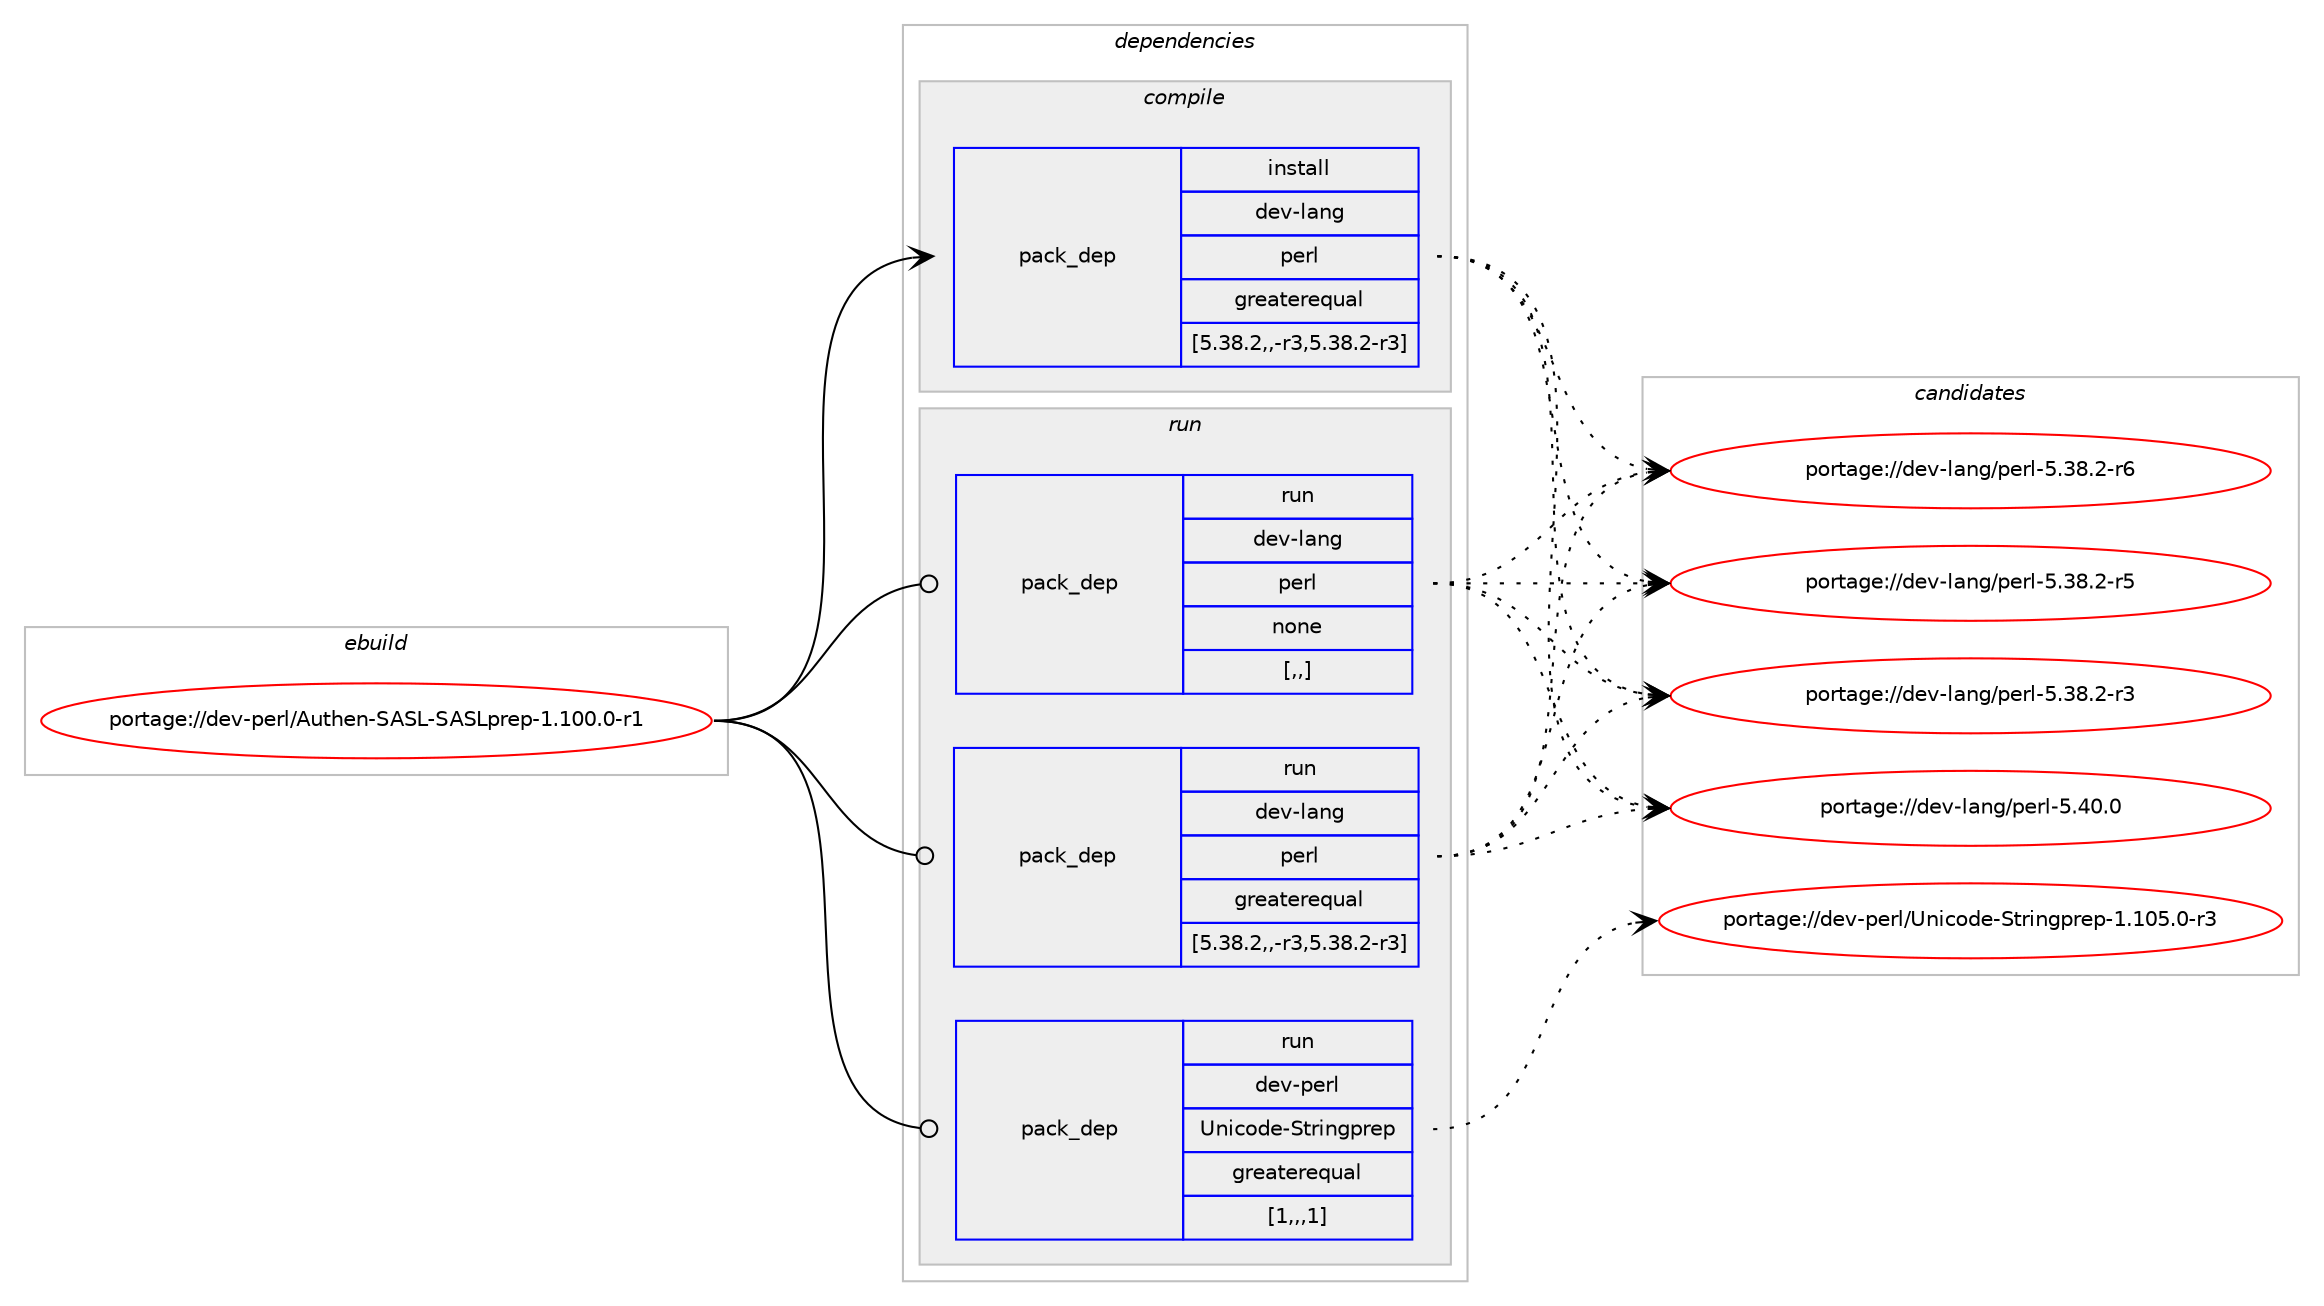 digraph prolog {

# *************
# Graph options
# *************

newrank=true;
concentrate=true;
compound=true;
graph [rankdir=LR,fontname=Helvetica,fontsize=10,ranksep=1.5];#, ranksep=2.5, nodesep=0.2];
edge  [arrowhead=vee];
node  [fontname=Helvetica,fontsize=10];

# **********
# The ebuild
# **********

subgraph cluster_leftcol {
color=gray;
rank=same;
label=<<i>ebuild</i>>;
id [label="portage://dev-perl/Authen-SASL-SASLprep-1.100.0-r1", color=red, width=4, href="../dev-perl/Authen-SASL-SASLprep-1.100.0-r1.svg"];
}

# ****************
# The dependencies
# ****************

subgraph cluster_midcol {
color=gray;
label=<<i>dependencies</i>>;
subgraph cluster_compile {
fillcolor="#eeeeee";
style=filled;
label=<<i>compile</i>>;
subgraph pack94580 {
dependency125278 [label=<<TABLE BORDER="0" CELLBORDER="1" CELLSPACING="0" CELLPADDING="4" WIDTH="220"><TR><TD ROWSPAN="6" CELLPADDING="30">pack_dep</TD></TR><TR><TD WIDTH="110">install</TD></TR><TR><TD>dev-lang</TD></TR><TR><TD>perl</TD></TR><TR><TD>greaterequal</TD></TR><TR><TD>[5.38.2,,-r3,5.38.2-r3]</TD></TR></TABLE>>, shape=none, color=blue];
}
id:e -> dependency125278:w [weight=20,style="solid",arrowhead="vee"];
}
subgraph cluster_compileandrun {
fillcolor="#eeeeee";
style=filled;
label=<<i>compile and run</i>>;
}
subgraph cluster_run {
fillcolor="#eeeeee";
style=filled;
label=<<i>run</i>>;
subgraph pack94581 {
dependency125279 [label=<<TABLE BORDER="0" CELLBORDER="1" CELLSPACING="0" CELLPADDING="4" WIDTH="220"><TR><TD ROWSPAN="6" CELLPADDING="30">pack_dep</TD></TR><TR><TD WIDTH="110">run</TD></TR><TR><TD>dev-lang</TD></TR><TR><TD>perl</TD></TR><TR><TD>greaterequal</TD></TR><TR><TD>[5.38.2,,-r3,5.38.2-r3]</TD></TR></TABLE>>, shape=none, color=blue];
}
id:e -> dependency125279:w [weight=20,style="solid",arrowhead="odot"];
subgraph pack94582 {
dependency125280 [label=<<TABLE BORDER="0" CELLBORDER="1" CELLSPACING="0" CELLPADDING="4" WIDTH="220"><TR><TD ROWSPAN="6" CELLPADDING="30">pack_dep</TD></TR><TR><TD WIDTH="110">run</TD></TR><TR><TD>dev-lang</TD></TR><TR><TD>perl</TD></TR><TR><TD>none</TD></TR><TR><TD>[,,]</TD></TR></TABLE>>, shape=none, color=blue];
}
id:e -> dependency125280:w [weight=20,style="solid",arrowhead="odot"];
subgraph pack94583 {
dependency125281 [label=<<TABLE BORDER="0" CELLBORDER="1" CELLSPACING="0" CELLPADDING="4" WIDTH="220"><TR><TD ROWSPAN="6" CELLPADDING="30">pack_dep</TD></TR><TR><TD WIDTH="110">run</TD></TR><TR><TD>dev-perl</TD></TR><TR><TD>Unicode-Stringprep</TD></TR><TR><TD>greaterequal</TD></TR><TR><TD>[1,,,1]</TD></TR></TABLE>>, shape=none, color=blue];
}
id:e -> dependency125281:w [weight=20,style="solid",arrowhead="odot"];
}
}

# **************
# The candidates
# **************

subgraph cluster_choices {
rank=same;
color=gray;
label=<<i>candidates</i>>;

subgraph choice94580 {
color=black;
nodesep=1;
choice10010111845108971101034711210111410845534652484648 [label="portage://dev-lang/perl-5.40.0", color=red, width=4,href="../dev-lang/perl-5.40.0.svg"];
choice100101118451089711010347112101114108455346515646504511454 [label="portage://dev-lang/perl-5.38.2-r6", color=red, width=4,href="../dev-lang/perl-5.38.2-r6.svg"];
choice100101118451089711010347112101114108455346515646504511453 [label="portage://dev-lang/perl-5.38.2-r5", color=red, width=4,href="../dev-lang/perl-5.38.2-r5.svg"];
choice100101118451089711010347112101114108455346515646504511451 [label="portage://dev-lang/perl-5.38.2-r3", color=red, width=4,href="../dev-lang/perl-5.38.2-r3.svg"];
dependency125278:e -> choice10010111845108971101034711210111410845534652484648:w [style=dotted,weight="100"];
dependency125278:e -> choice100101118451089711010347112101114108455346515646504511454:w [style=dotted,weight="100"];
dependency125278:e -> choice100101118451089711010347112101114108455346515646504511453:w [style=dotted,weight="100"];
dependency125278:e -> choice100101118451089711010347112101114108455346515646504511451:w [style=dotted,weight="100"];
}
subgraph choice94581 {
color=black;
nodesep=1;
choice10010111845108971101034711210111410845534652484648 [label="portage://dev-lang/perl-5.40.0", color=red, width=4,href="../dev-lang/perl-5.40.0.svg"];
choice100101118451089711010347112101114108455346515646504511454 [label="portage://dev-lang/perl-5.38.2-r6", color=red, width=4,href="../dev-lang/perl-5.38.2-r6.svg"];
choice100101118451089711010347112101114108455346515646504511453 [label="portage://dev-lang/perl-5.38.2-r5", color=red, width=4,href="../dev-lang/perl-5.38.2-r5.svg"];
choice100101118451089711010347112101114108455346515646504511451 [label="portage://dev-lang/perl-5.38.2-r3", color=red, width=4,href="../dev-lang/perl-5.38.2-r3.svg"];
dependency125279:e -> choice10010111845108971101034711210111410845534652484648:w [style=dotted,weight="100"];
dependency125279:e -> choice100101118451089711010347112101114108455346515646504511454:w [style=dotted,weight="100"];
dependency125279:e -> choice100101118451089711010347112101114108455346515646504511453:w [style=dotted,weight="100"];
dependency125279:e -> choice100101118451089711010347112101114108455346515646504511451:w [style=dotted,weight="100"];
}
subgraph choice94582 {
color=black;
nodesep=1;
choice10010111845108971101034711210111410845534652484648 [label="portage://dev-lang/perl-5.40.0", color=red, width=4,href="../dev-lang/perl-5.40.0.svg"];
choice100101118451089711010347112101114108455346515646504511454 [label="portage://dev-lang/perl-5.38.2-r6", color=red, width=4,href="../dev-lang/perl-5.38.2-r6.svg"];
choice100101118451089711010347112101114108455346515646504511453 [label="portage://dev-lang/perl-5.38.2-r5", color=red, width=4,href="../dev-lang/perl-5.38.2-r5.svg"];
choice100101118451089711010347112101114108455346515646504511451 [label="portage://dev-lang/perl-5.38.2-r3", color=red, width=4,href="../dev-lang/perl-5.38.2-r3.svg"];
dependency125280:e -> choice10010111845108971101034711210111410845534652484648:w [style=dotted,weight="100"];
dependency125280:e -> choice100101118451089711010347112101114108455346515646504511454:w [style=dotted,weight="100"];
dependency125280:e -> choice100101118451089711010347112101114108455346515646504511453:w [style=dotted,weight="100"];
dependency125280:e -> choice100101118451089711010347112101114108455346515646504511451:w [style=dotted,weight="100"];
}
subgraph choice94583 {
color=black;
nodesep=1;
choice10010111845112101114108478511010599111100101458311611410511010311211410111245494649485346484511451 [label="portage://dev-perl/Unicode-Stringprep-1.105.0-r3", color=red, width=4,href="../dev-perl/Unicode-Stringprep-1.105.0-r3.svg"];
dependency125281:e -> choice10010111845112101114108478511010599111100101458311611410511010311211410111245494649485346484511451:w [style=dotted,weight="100"];
}
}

}
